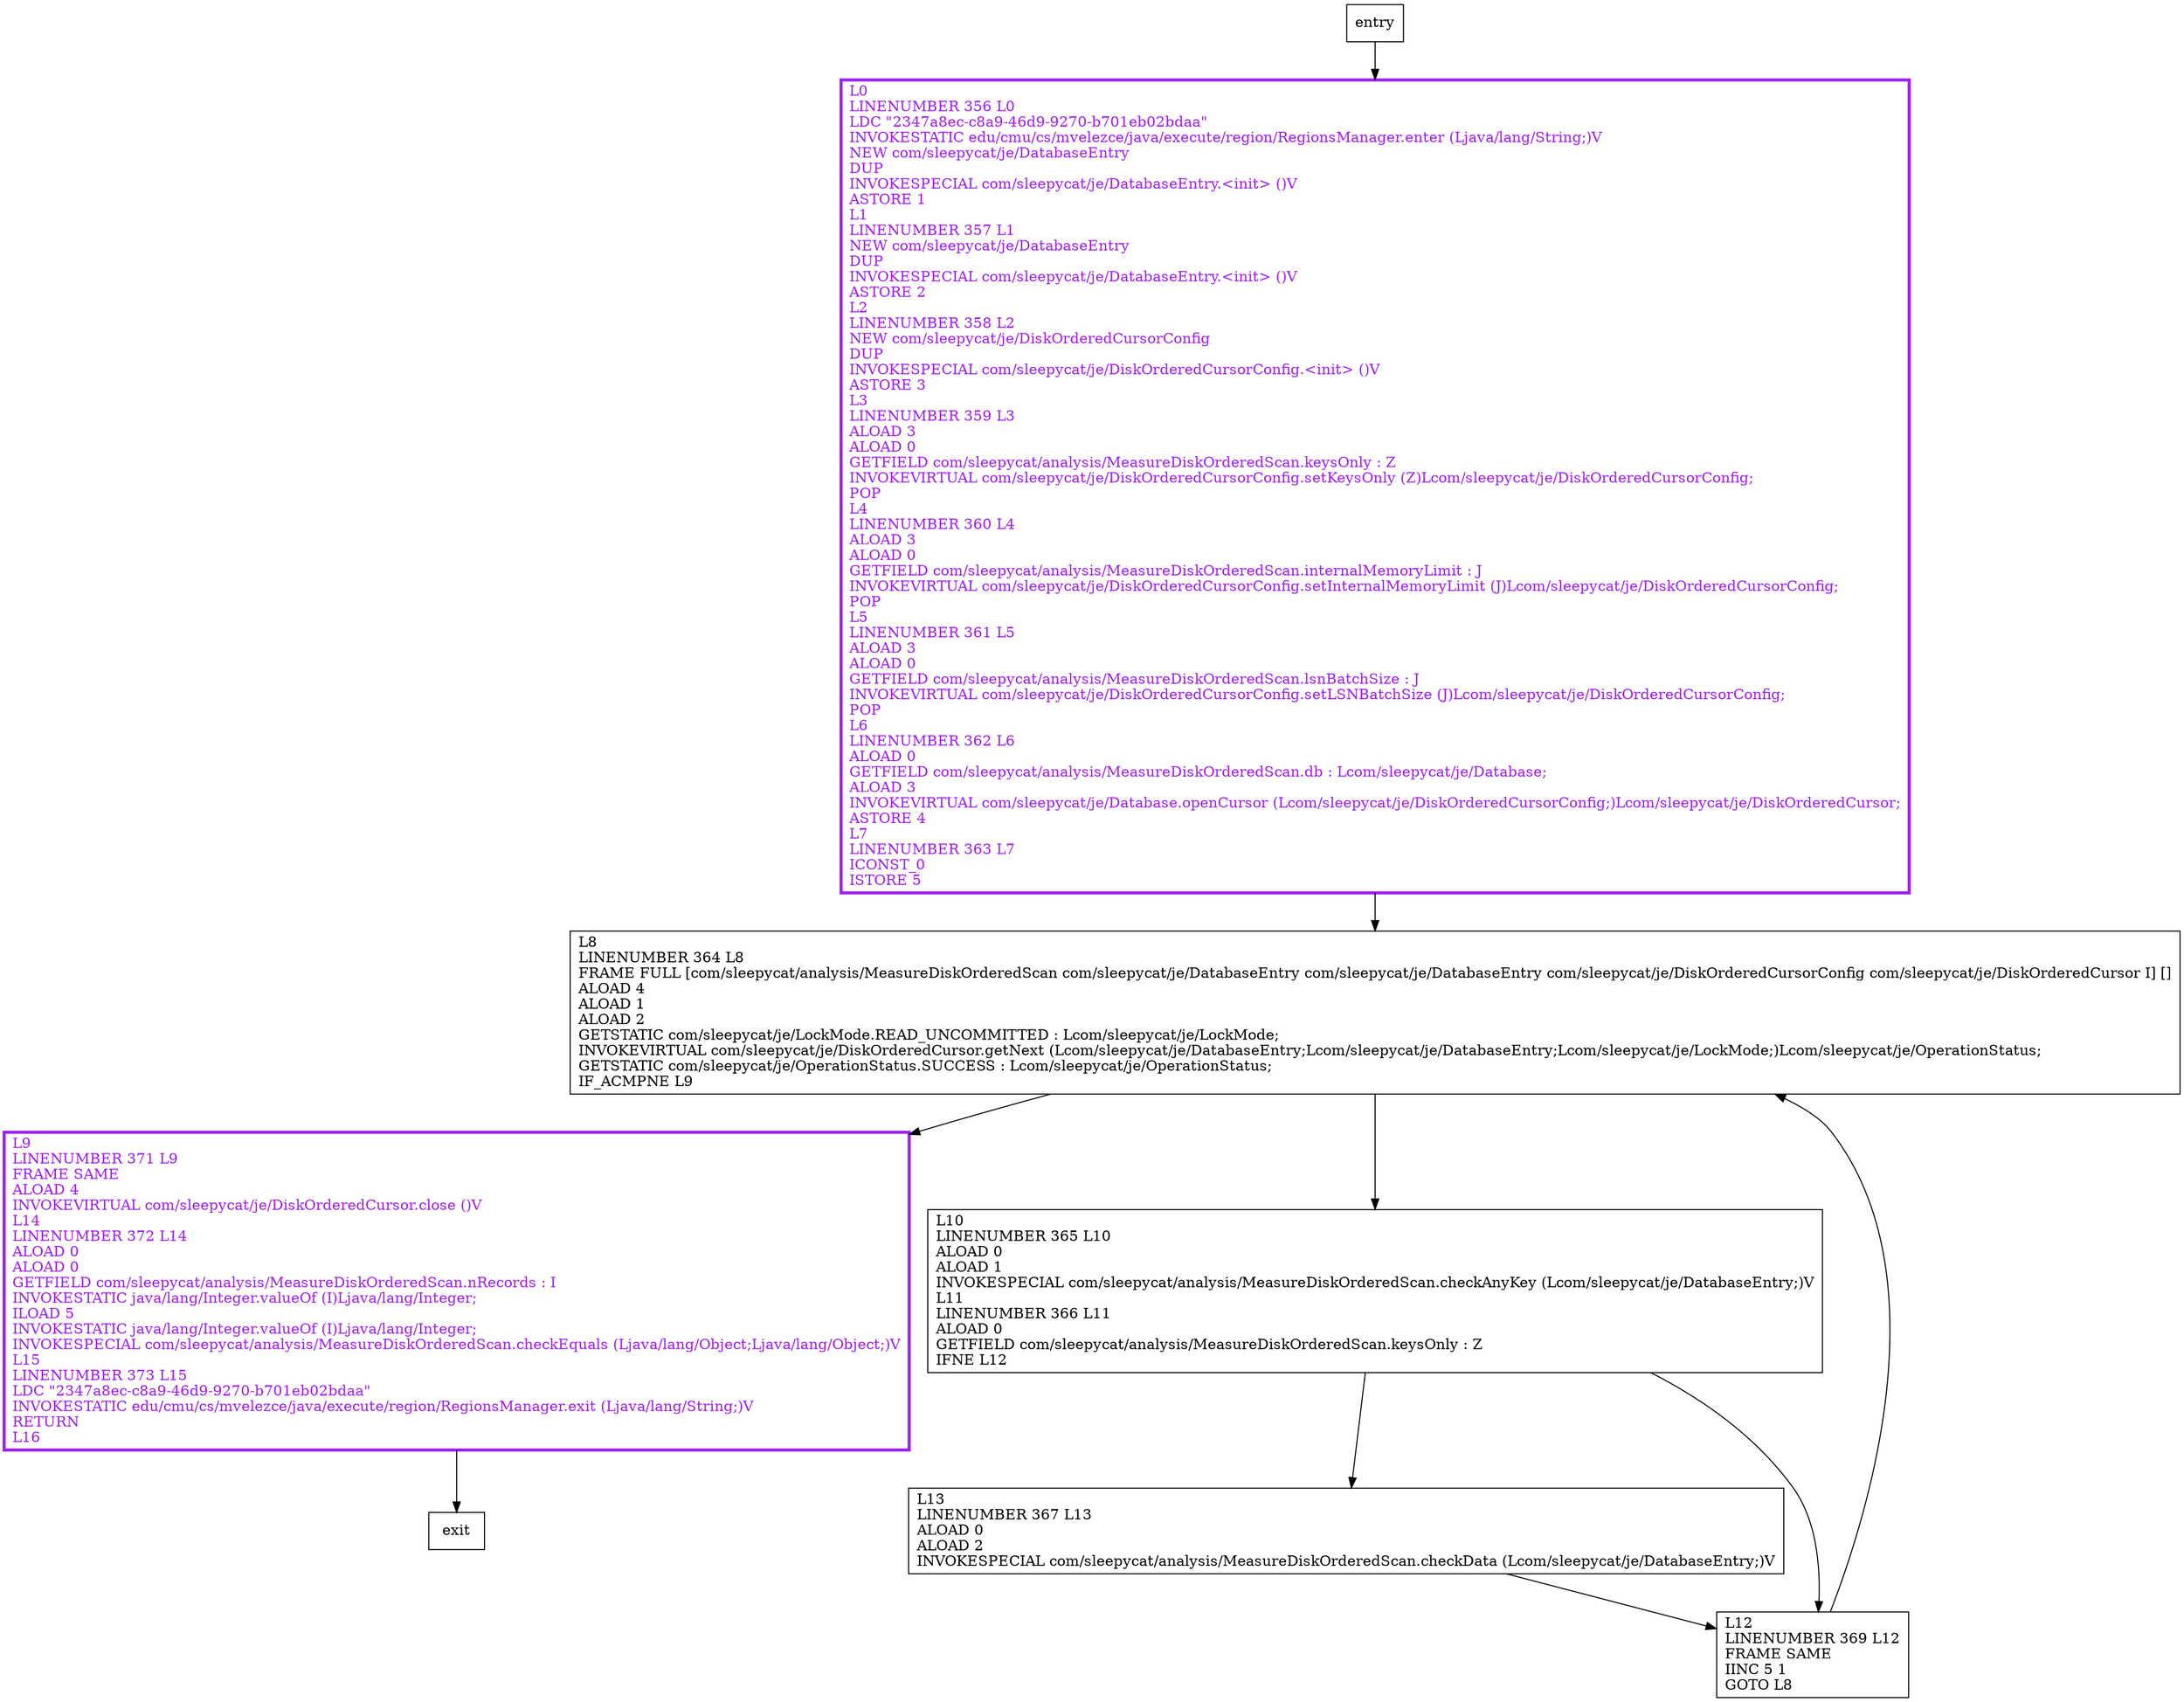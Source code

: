 digraph diskOrderedScan {
node [shape=record];
541207044 [label="L0\lLINENUMBER 356 L0\lLDC \"2347a8ec-c8a9-46d9-9270-b701eb02bdaa\"\lINVOKESTATIC edu/cmu/cs/mvelezce/java/execute/region/RegionsManager.enter (Ljava/lang/String;)V\lNEW com/sleepycat/je/DatabaseEntry\lDUP\lINVOKESPECIAL com/sleepycat/je/DatabaseEntry.\<init\> ()V\lASTORE 1\lL1\lLINENUMBER 357 L1\lNEW com/sleepycat/je/DatabaseEntry\lDUP\lINVOKESPECIAL com/sleepycat/je/DatabaseEntry.\<init\> ()V\lASTORE 2\lL2\lLINENUMBER 358 L2\lNEW com/sleepycat/je/DiskOrderedCursorConfig\lDUP\lINVOKESPECIAL com/sleepycat/je/DiskOrderedCursorConfig.\<init\> ()V\lASTORE 3\lL3\lLINENUMBER 359 L3\lALOAD 3\lALOAD 0\lGETFIELD com/sleepycat/analysis/MeasureDiskOrderedScan.keysOnly : Z\lINVOKEVIRTUAL com/sleepycat/je/DiskOrderedCursorConfig.setKeysOnly (Z)Lcom/sleepycat/je/DiskOrderedCursorConfig;\lPOP\lL4\lLINENUMBER 360 L4\lALOAD 3\lALOAD 0\lGETFIELD com/sleepycat/analysis/MeasureDiskOrderedScan.internalMemoryLimit : J\lINVOKEVIRTUAL com/sleepycat/je/DiskOrderedCursorConfig.setInternalMemoryLimit (J)Lcom/sleepycat/je/DiskOrderedCursorConfig;\lPOP\lL5\lLINENUMBER 361 L5\lALOAD 3\lALOAD 0\lGETFIELD com/sleepycat/analysis/MeasureDiskOrderedScan.lsnBatchSize : J\lINVOKEVIRTUAL com/sleepycat/je/DiskOrderedCursorConfig.setLSNBatchSize (J)Lcom/sleepycat/je/DiskOrderedCursorConfig;\lPOP\lL6\lLINENUMBER 362 L6\lALOAD 0\lGETFIELD com/sleepycat/analysis/MeasureDiskOrderedScan.db : Lcom/sleepycat/je/Database;\lALOAD 3\lINVOKEVIRTUAL com/sleepycat/je/Database.openCursor (Lcom/sleepycat/je/DiskOrderedCursorConfig;)Lcom/sleepycat/je/DiskOrderedCursor;\lASTORE 4\lL7\lLINENUMBER 363 L7\lICONST_0\lISTORE 5\l"];
1670468377 [label="L9\lLINENUMBER 371 L9\lFRAME SAME\lALOAD 4\lINVOKEVIRTUAL com/sleepycat/je/DiskOrderedCursor.close ()V\lL14\lLINENUMBER 372 L14\lALOAD 0\lALOAD 0\lGETFIELD com/sleepycat/analysis/MeasureDiskOrderedScan.nRecords : I\lINVOKESTATIC java/lang/Integer.valueOf (I)Ljava/lang/Integer;\lILOAD 5\lINVOKESTATIC java/lang/Integer.valueOf (I)Ljava/lang/Integer;\lINVOKESPECIAL com/sleepycat/analysis/MeasureDiskOrderedScan.checkEquals (Ljava/lang/Object;Ljava/lang/Object;)V\lL15\lLINENUMBER 373 L15\lLDC \"2347a8ec-c8a9-46d9-9270-b701eb02bdaa\"\lINVOKESTATIC edu/cmu/cs/mvelezce/java/execute/region/RegionsManager.exit (Ljava/lang/String;)V\lRETURN\lL16\l"];
475604009 [label="L13\lLINENUMBER 367 L13\lALOAD 0\lALOAD 2\lINVOKESPECIAL com/sleepycat/analysis/MeasureDiskOrderedScan.checkData (Lcom/sleepycat/je/DatabaseEntry;)V\l"];
771373464 [label="L10\lLINENUMBER 365 L10\lALOAD 0\lALOAD 1\lINVOKESPECIAL com/sleepycat/analysis/MeasureDiskOrderedScan.checkAnyKey (Lcom/sleepycat/je/DatabaseEntry;)V\lL11\lLINENUMBER 366 L11\lALOAD 0\lGETFIELD com/sleepycat/analysis/MeasureDiskOrderedScan.keysOnly : Z\lIFNE L12\l"];
582723546 [label="L8\lLINENUMBER 364 L8\lFRAME FULL [com/sleepycat/analysis/MeasureDiskOrderedScan com/sleepycat/je/DatabaseEntry com/sleepycat/je/DatabaseEntry com/sleepycat/je/DiskOrderedCursorConfig com/sleepycat/je/DiskOrderedCursor I] []\lALOAD 4\lALOAD 1\lALOAD 2\lGETSTATIC com/sleepycat/je/LockMode.READ_UNCOMMITTED : Lcom/sleepycat/je/LockMode;\lINVOKEVIRTUAL com/sleepycat/je/DiskOrderedCursor.getNext (Lcom/sleepycat/je/DatabaseEntry;Lcom/sleepycat/je/DatabaseEntry;Lcom/sleepycat/je/LockMode;)Lcom/sleepycat/je/OperationStatus;\lGETSTATIC com/sleepycat/je/OperationStatus.SUCCESS : Lcom/sleepycat/je/OperationStatus;\lIF_ACMPNE L9\l"];
1671677199 [label="L12\lLINENUMBER 369 L12\lFRAME SAME\lIINC 5 1\lGOTO L8\l"];
entry;
exit;
541207044 -> 582723546
entry -> 541207044
1670468377 -> exit
475604009 -> 1671677199
771373464 -> 475604009
771373464 -> 1671677199
582723546 -> 1670468377
582723546 -> 771373464
1671677199 -> 582723546
541207044[fontcolor="purple", penwidth=3, color="purple"];
1670468377[fontcolor="purple", penwidth=3, color="purple"];
}
